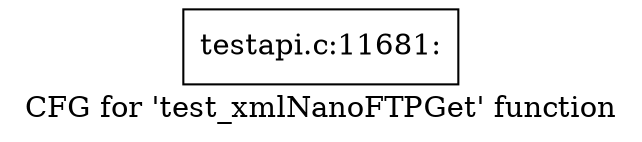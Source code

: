 digraph "CFG for 'test_xmlNanoFTPGet' function" {
	label="CFG for 'test_xmlNanoFTPGet' function";

	Node0x46abd10 [shape=record,label="{testapi.c:11681:}"];
}
